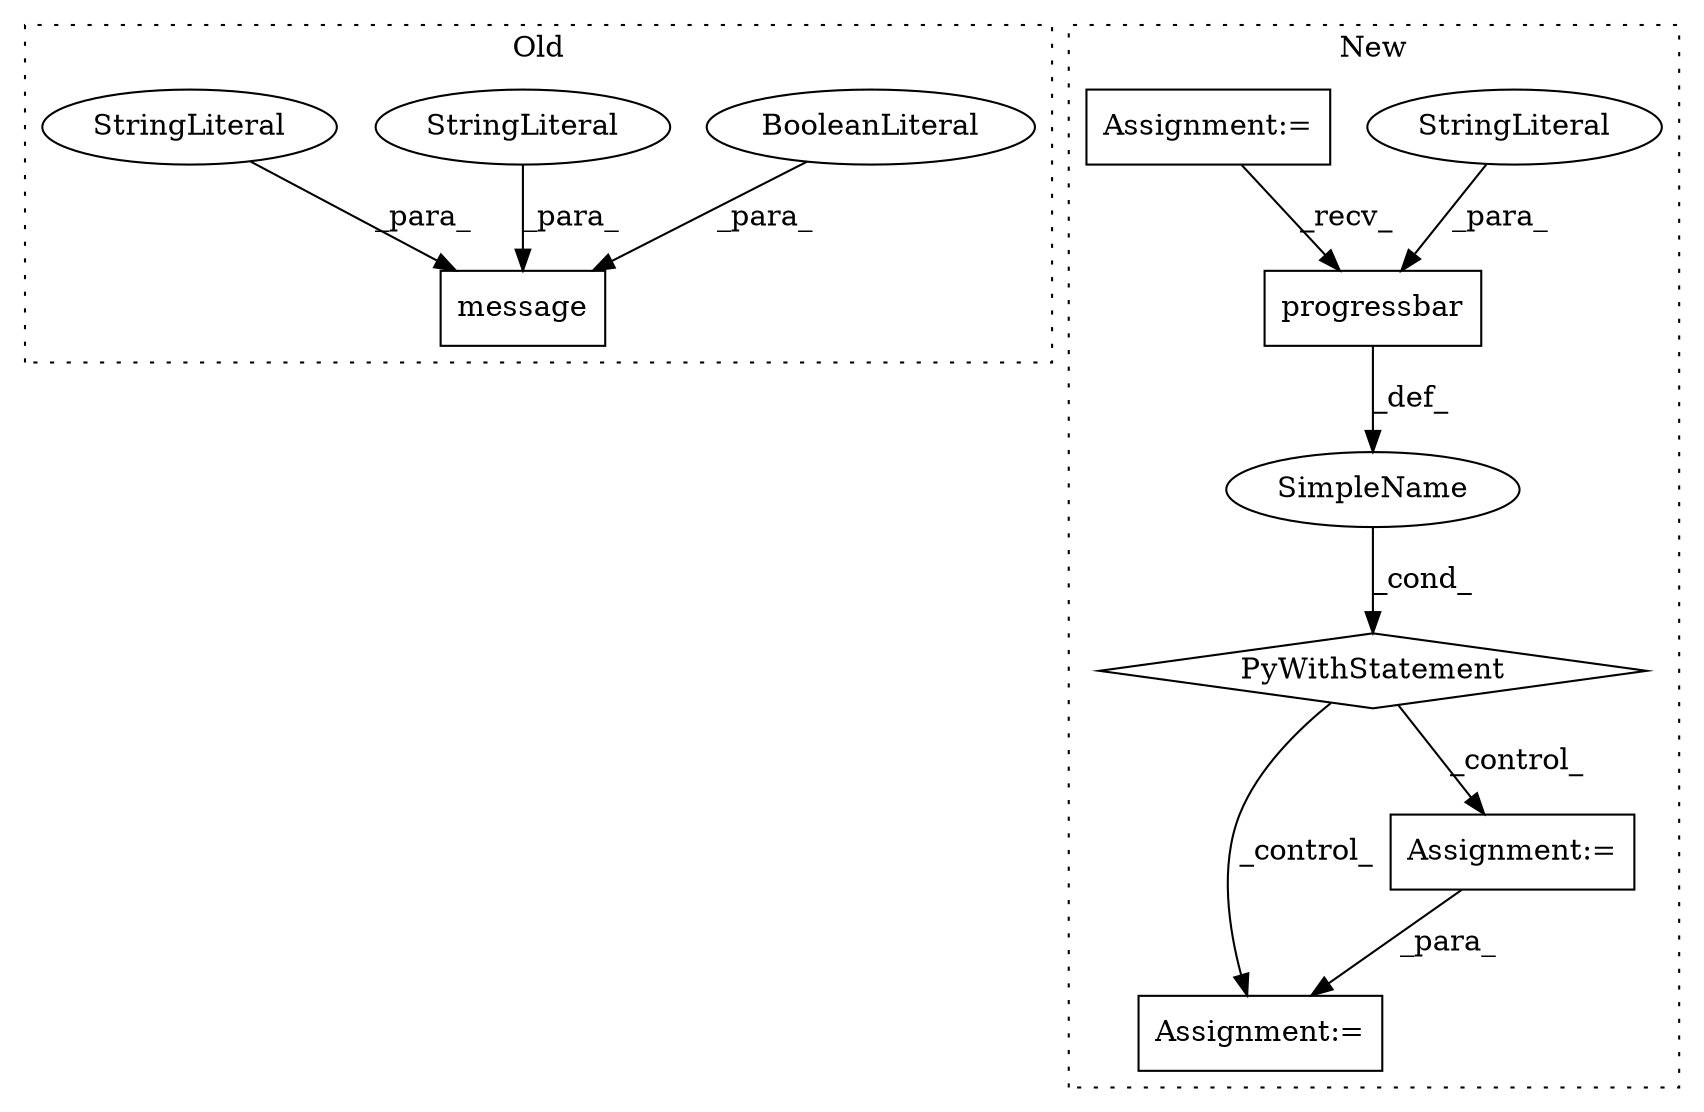 digraph G {
subgraph cluster0 {
1 [label="message" a="32" s="12446,12473" l="8,1" shape="box"];
4 [label="BooleanLiteral" a="9" s="12468" l="5" shape="ellipse"];
5 [label="StringLiteral" a="45" s="12454" l="5" shape="ellipse"];
7 [label="StringLiteral" a="45" s="12460" l="7" shape="ellipse"];
label = "Old";
style="dotted";
}
subgraph cluster1 {
2 [label="progressbar" a="32" s="11450,11485" l="12,1" shape="box"];
3 [label="PyWithStatement" a="104" s="11436,11486" l="10,2" shape="diamond"];
6 [label="StringLiteral" a="45" s="11469" l="16" shape="ellipse"];
8 [label="SimpleName" a="42" s="" l="" shape="ellipse"];
9 [label="Assignment:=" a="7" s="11511,11580" l="57,2" shape="box"];
10 [label="Assignment:=" a="7" s="10827" l="3" shape="box"];
11 [label="Assignment:=" a="7" s="11500" l="3" shape="box"];
label = "New";
style="dotted";
}
2 -> 8 [label="_def_"];
3 -> 9 [label="_control_"];
3 -> 11 [label="_control_"];
4 -> 1 [label="_para_"];
5 -> 1 [label="_para_"];
6 -> 2 [label="_para_"];
7 -> 1 [label="_para_"];
8 -> 3 [label="_cond_"];
10 -> 2 [label="_recv_"];
11 -> 9 [label="_para_"];
}